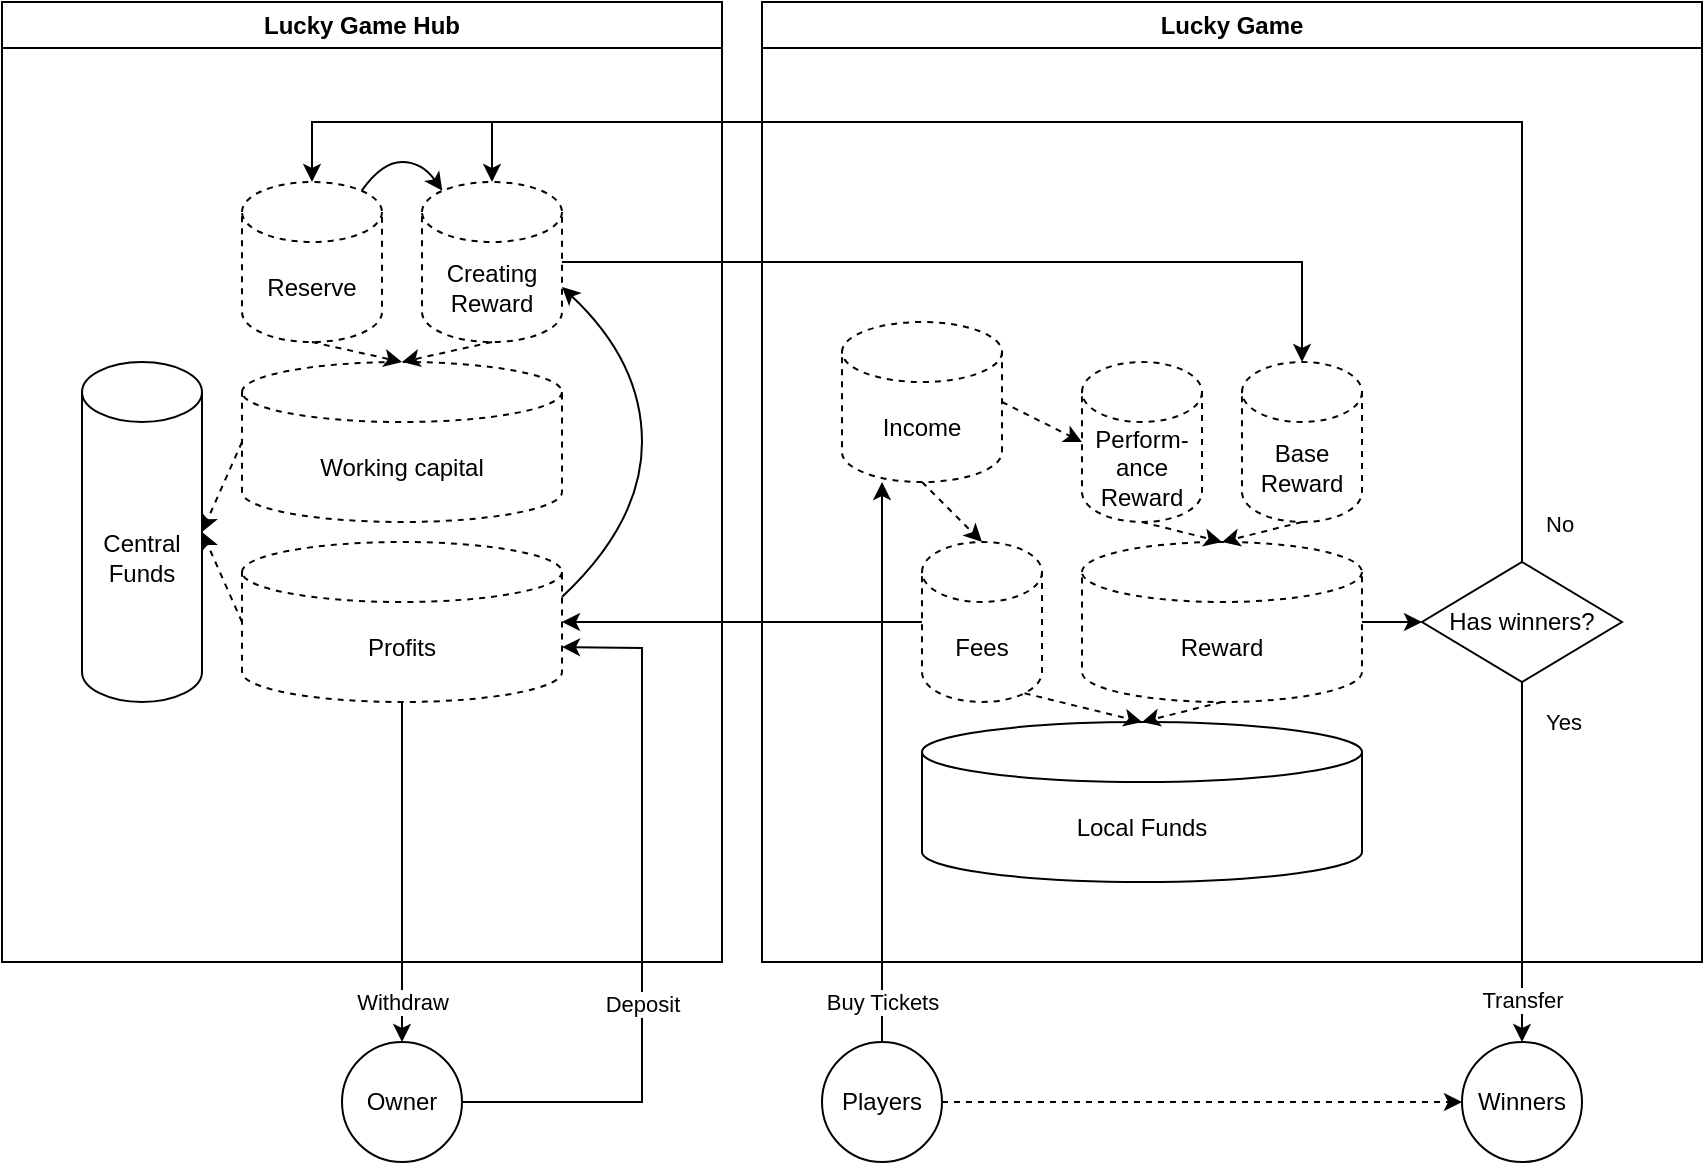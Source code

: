 <mxfile version="21.7.5" type="device">
  <diagram name="Page-1" id="4Z0XgDEkKNSZOzPUT4KB">
    <mxGraphModel dx="1418" dy="828" grid="1" gridSize="10" guides="1" tooltips="1" connect="1" arrows="1" fold="1" page="1" pageScale="1" pageWidth="850" pageHeight="1100" math="0" shadow="0">
      <root>
        <mxCell id="0" />
        <mxCell id="1" parent="0" />
        <mxCell id="PVLZscsEvBB52rjsfQya-2" value="Lucky Game Hub" style="swimlane;whiteSpace=wrap;html=1;" parent="1" vertex="1">
          <mxGeometry width="360" height="480" as="geometry" />
        </mxCell>
        <mxCell id="PVLZscsEvBB52rjsfQya-1" value="Central&lt;br&gt;Funds" style="shape=cylinder3;whiteSpace=wrap;html=1;boundedLbl=1;backgroundOutline=1;size=15;" parent="PVLZscsEvBB52rjsfQya-2" vertex="1">
          <mxGeometry x="40" y="180" width="60" height="170" as="geometry" />
        </mxCell>
        <mxCell id="PVLZscsEvBB52rjsfQya-31" value="Working capital" style="shape=cylinder3;whiteSpace=wrap;html=1;boundedLbl=1;backgroundOutline=1;size=15;dashed=1;" parent="PVLZscsEvBB52rjsfQya-2" vertex="1">
          <mxGeometry x="120" y="180" width="160" height="80" as="geometry" />
        </mxCell>
        <mxCell id="PVLZscsEvBB52rjsfQya-33" value="Profits" style="shape=cylinder3;whiteSpace=wrap;html=1;boundedLbl=1;backgroundOutline=1;size=15;dashed=1;" parent="PVLZscsEvBB52rjsfQya-2" vertex="1">
          <mxGeometry x="120" y="270" width="160" height="80" as="geometry" />
        </mxCell>
        <mxCell id="PVLZscsEvBB52rjsfQya-40" value="" style="curved=1;endArrow=classic;html=1;rounded=0;exitX=1;exitY=0;exitDx=0;exitDy=27.5;exitPerimeter=0;entryX=1;entryY=0;entryDx=0;entryDy=52.5;entryPerimeter=0;" parent="PVLZscsEvBB52rjsfQya-2" source="PVLZscsEvBB52rjsfQya-33" target="gC6UBXa2_5zePMVUiJNo-2" edge="1">
          <mxGeometry width="50" height="50" relative="1" as="geometry">
            <mxPoint x="330" y="630" as="sourcePoint" />
            <mxPoint x="380" y="580" as="targetPoint" />
            <Array as="points">
              <mxPoint x="320" y="260" />
              <mxPoint x="320" y="180" />
            </Array>
          </mxGeometry>
        </mxCell>
        <mxCell id="PVLZscsEvBB52rjsfQya-58" value="" style="endArrow=classic;html=1;rounded=0;exitX=0;exitY=0.5;exitDx=0;exitDy=0;exitPerimeter=0;entryX=1;entryY=0.5;entryDx=0;entryDy=0;entryPerimeter=0;dashed=1;" parent="PVLZscsEvBB52rjsfQya-2" source="PVLZscsEvBB52rjsfQya-31" target="PVLZscsEvBB52rjsfQya-1" edge="1">
          <mxGeometry width="50" height="50" relative="1" as="geometry">
            <mxPoint x="90" y="410" as="sourcePoint" />
            <mxPoint x="140" y="360" as="targetPoint" />
          </mxGeometry>
        </mxCell>
        <mxCell id="PVLZscsEvBB52rjsfQya-59" value="" style="endArrow=classic;html=1;rounded=0;exitX=0;exitY=0.5;exitDx=0;exitDy=0;exitPerimeter=0;entryX=1;entryY=0.5;entryDx=0;entryDy=0;entryPerimeter=0;dashed=1;" parent="PVLZscsEvBB52rjsfQya-2" source="PVLZscsEvBB52rjsfQya-33" target="PVLZscsEvBB52rjsfQya-1" edge="1">
          <mxGeometry width="50" height="50" relative="1" as="geometry">
            <mxPoint x="100" y="410" as="sourcePoint" />
            <mxPoint x="150" y="360" as="targetPoint" />
          </mxGeometry>
        </mxCell>
        <mxCell id="gC6UBXa2_5zePMVUiJNo-1" value="Reserve" style="shape=cylinder3;whiteSpace=wrap;html=1;boundedLbl=1;backgroundOutline=1;size=15;dashed=1;" parent="PVLZscsEvBB52rjsfQya-2" vertex="1">
          <mxGeometry x="120" y="90" width="70" height="80" as="geometry" />
        </mxCell>
        <mxCell id="gC6UBXa2_5zePMVUiJNo-2" value="Creating Reward" style="shape=cylinder3;whiteSpace=wrap;html=1;boundedLbl=1;backgroundOutline=1;size=15;dashed=1;" parent="PVLZscsEvBB52rjsfQya-2" vertex="1">
          <mxGeometry x="210" y="90" width="70" height="80" as="geometry" />
        </mxCell>
        <mxCell id="gC6UBXa2_5zePMVUiJNo-5" value="" style="endArrow=classic;html=1;rounded=0;exitX=0.5;exitY=1;exitDx=0;exitDy=0;exitPerimeter=0;entryX=0.5;entryY=0;entryDx=0;entryDy=0;entryPerimeter=0;dashed=1;" parent="PVLZscsEvBB52rjsfQya-2" source="gC6UBXa2_5zePMVUiJNo-1" target="PVLZscsEvBB52rjsfQya-31" edge="1">
          <mxGeometry width="50" height="50" relative="1" as="geometry">
            <mxPoint x="70" y="550" as="sourcePoint" />
            <mxPoint x="120" y="500" as="targetPoint" />
          </mxGeometry>
        </mxCell>
        <mxCell id="gC6UBXa2_5zePMVUiJNo-6" value="" style="endArrow=classic;html=1;rounded=0;exitX=0.5;exitY=1;exitDx=0;exitDy=0;exitPerimeter=0;entryX=0.5;entryY=0;entryDx=0;entryDy=0;entryPerimeter=0;dashed=1;" parent="PVLZscsEvBB52rjsfQya-2" source="gC6UBXa2_5zePMVUiJNo-2" target="PVLZscsEvBB52rjsfQya-31" edge="1">
          <mxGeometry width="50" height="50" relative="1" as="geometry">
            <mxPoint x="70" y="570" as="sourcePoint" />
            <mxPoint x="120" y="520" as="targetPoint" />
          </mxGeometry>
        </mxCell>
        <mxCell id="gC6UBXa2_5zePMVUiJNo-8" value="" style="curved=1;endArrow=classic;html=1;rounded=0;exitX=0.855;exitY=0;exitDx=0;exitDy=4.35;exitPerimeter=0;entryX=0.145;entryY=0;entryDx=0;entryDy=4.35;entryPerimeter=0;" parent="PVLZscsEvBB52rjsfQya-2" source="gC6UBXa2_5zePMVUiJNo-1" target="gC6UBXa2_5zePMVUiJNo-2" edge="1">
          <mxGeometry width="50" height="50" relative="1" as="geometry">
            <mxPoint x="50" y="570" as="sourcePoint" />
            <mxPoint x="100" y="520" as="targetPoint" />
            <Array as="points">
              <mxPoint x="190" y="80" />
              <mxPoint x="210" y="80" />
            </Array>
          </mxGeometry>
        </mxCell>
        <mxCell id="PVLZscsEvBB52rjsfQya-3" value="Lucky Game" style="swimlane;whiteSpace=wrap;html=1;" parent="1" vertex="1">
          <mxGeometry x="380" width="470" height="480" as="geometry" />
        </mxCell>
        <mxCell id="PVLZscsEvBB52rjsfQya-7" value="Base&lt;br&gt;Reward" style="shape=cylinder3;whiteSpace=wrap;html=1;boundedLbl=1;backgroundOutline=1;size=15;dashed=1;" parent="PVLZscsEvBB52rjsfQya-3" vertex="1">
          <mxGeometry x="240" y="180" width="60" height="80" as="geometry" />
        </mxCell>
        <mxCell id="PVLZscsEvBB52rjsfQya-8" value="Perform-&lt;br&gt;ance Reward" style="shape=cylinder3;whiteSpace=wrap;html=1;boundedLbl=1;backgroundOutline=1;size=15;dashed=1;" parent="PVLZscsEvBB52rjsfQya-3" vertex="1">
          <mxGeometry x="160" y="180" width="60" height="80" as="geometry" />
        </mxCell>
        <mxCell id="PVLZscsEvBB52rjsfQya-13" value="Reward" style="shape=cylinder3;whiteSpace=wrap;html=1;boundedLbl=1;backgroundOutline=1;size=15;dashed=1;" parent="PVLZscsEvBB52rjsfQya-3" vertex="1">
          <mxGeometry x="160" y="270" width="140" height="80" as="geometry" />
        </mxCell>
        <mxCell id="PVLZscsEvBB52rjsfQya-15" value="Fees" style="shape=cylinder3;whiteSpace=wrap;html=1;boundedLbl=1;backgroundOutline=1;size=15;dashed=1;" parent="PVLZscsEvBB52rjsfQya-3" vertex="1">
          <mxGeometry x="80" y="270" width="60" height="80" as="geometry" />
        </mxCell>
        <mxCell id="PVLZscsEvBB52rjsfQya-16" value="Local Funds" style="shape=cylinder3;whiteSpace=wrap;html=1;boundedLbl=1;backgroundOutline=1;size=15;" parent="PVLZscsEvBB52rjsfQya-3" vertex="1">
          <mxGeometry x="80" y="360" width="220" height="80" as="geometry" />
        </mxCell>
        <mxCell id="PVLZscsEvBB52rjsfQya-20" value="" style="endArrow=classic;html=1;rounded=0;exitX=1;exitY=0.5;exitDx=0;exitDy=0;entryX=0;entryY=0.5;entryDx=0;entryDy=0;entryPerimeter=0;exitPerimeter=0;dashed=1;" parent="PVLZscsEvBB52rjsfQya-3" source="FxhNUoRS8IRZdU8WimjQ-1" target="PVLZscsEvBB52rjsfQya-8" edge="1">
          <mxGeometry width="50" height="50" relative="1" as="geometry">
            <mxPoint x="120" y="210" as="sourcePoint" />
            <mxPoint x="160" y="610" as="targetPoint" />
          </mxGeometry>
        </mxCell>
        <mxCell id="PVLZscsEvBB52rjsfQya-21" value="" style="endArrow=classic;html=1;rounded=0;exitX=0.5;exitY=1;exitDx=0;exitDy=0;entryX=0.5;entryY=0;entryDx=0;entryDy=0;entryPerimeter=0;exitPerimeter=0;dashed=1;" parent="PVLZscsEvBB52rjsfQya-3" source="FxhNUoRS8IRZdU8WimjQ-1" target="PVLZscsEvBB52rjsfQya-15" edge="1">
          <mxGeometry width="50" height="50" relative="1" as="geometry">
            <mxPoint x="80" y="240" as="sourcePoint" />
            <mxPoint x="-50" y="510" as="targetPoint" />
          </mxGeometry>
        </mxCell>
        <mxCell id="PVLZscsEvBB52rjsfQya-24" value="Has winners?" style="rhombus;whiteSpace=wrap;html=1;" parent="PVLZscsEvBB52rjsfQya-3" vertex="1">
          <mxGeometry x="330" y="280" width="100" height="60" as="geometry" />
        </mxCell>
        <mxCell id="PVLZscsEvBB52rjsfQya-27" value="" style="endArrow=classic;html=1;rounded=0;exitX=1;exitY=0.5;exitDx=0;exitDy=0;exitPerimeter=0;" parent="PVLZscsEvBB52rjsfQya-3" source="PVLZscsEvBB52rjsfQya-13" target="PVLZscsEvBB52rjsfQya-24" edge="1">
          <mxGeometry width="50" height="50" relative="1" as="geometry">
            <mxPoint x="330" y="420" as="sourcePoint" />
            <mxPoint x="380" y="370" as="targetPoint" />
          </mxGeometry>
        </mxCell>
        <mxCell id="PVLZscsEvBB52rjsfQya-53" value="" style="endArrow=classic;html=1;rounded=0;exitX=0.5;exitY=1;exitDx=0;exitDy=0;exitPerimeter=0;entryX=0.5;entryY=0;entryDx=0;entryDy=0;entryPerimeter=0;dashed=1;" parent="PVLZscsEvBB52rjsfQya-3" source="PVLZscsEvBB52rjsfQya-8" target="PVLZscsEvBB52rjsfQya-13" edge="1">
          <mxGeometry width="50" height="50" relative="1" as="geometry">
            <mxPoint x="110" y="320" as="sourcePoint" />
            <mxPoint x="160" y="270" as="targetPoint" />
          </mxGeometry>
        </mxCell>
        <mxCell id="PVLZscsEvBB52rjsfQya-54" value="" style="endArrow=classic;html=1;rounded=0;exitX=0.5;exitY=1;exitDx=0;exitDy=0;exitPerimeter=0;entryX=0.5;entryY=0;entryDx=0;entryDy=0;entryPerimeter=0;dashed=1;" parent="PVLZscsEvBB52rjsfQya-3" source="PVLZscsEvBB52rjsfQya-7" target="PVLZscsEvBB52rjsfQya-13" edge="1">
          <mxGeometry width="50" height="50" relative="1" as="geometry">
            <mxPoint x="240" y="630" as="sourcePoint" />
            <mxPoint x="290" y="580" as="targetPoint" />
          </mxGeometry>
        </mxCell>
        <mxCell id="PVLZscsEvBB52rjsfQya-56" value="" style="endArrow=classic;html=1;rounded=0;exitX=0.855;exitY=1;exitDx=0;exitDy=-4.35;exitPerimeter=0;entryX=0.5;entryY=0;entryDx=0;entryDy=0;entryPerimeter=0;dashed=1;" parent="PVLZscsEvBB52rjsfQya-3" source="PVLZscsEvBB52rjsfQya-15" target="PVLZscsEvBB52rjsfQya-16" edge="1">
          <mxGeometry width="50" height="50" relative="1" as="geometry">
            <mxPoint x="250" y="650" as="sourcePoint" />
            <mxPoint x="300" y="600" as="targetPoint" />
          </mxGeometry>
        </mxCell>
        <mxCell id="PVLZscsEvBB52rjsfQya-57" value="" style="endArrow=classic;html=1;rounded=0;exitX=0.5;exitY=1;exitDx=0;exitDy=0;exitPerimeter=0;entryX=0.5;entryY=0;entryDx=0;entryDy=0;entryPerimeter=0;dashed=1;" parent="PVLZscsEvBB52rjsfQya-3" source="PVLZscsEvBB52rjsfQya-13" target="PVLZscsEvBB52rjsfQya-16" edge="1">
          <mxGeometry width="50" height="50" relative="1" as="geometry">
            <mxPoint x="230" y="620" as="sourcePoint" />
            <mxPoint x="180" y="360" as="targetPoint" />
          </mxGeometry>
        </mxCell>
        <mxCell id="FxhNUoRS8IRZdU8WimjQ-1" value="Income" style="shape=cylinder3;whiteSpace=wrap;html=1;boundedLbl=1;backgroundOutline=1;size=15;dashed=1;" parent="PVLZscsEvBB52rjsfQya-3" vertex="1">
          <mxGeometry x="40" y="160" width="80" height="80" as="geometry" />
        </mxCell>
        <mxCell id="PVLZscsEvBB52rjsfQya-34" value="" style="endArrow=classic;html=1;rounded=0;exitX=0;exitY=0.5;exitDx=0;exitDy=0;exitPerimeter=0;entryX=1;entryY=0.5;entryDx=0;entryDy=0;entryPerimeter=0;" parent="1" source="PVLZscsEvBB52rjsfQya-15" target="PVLZscsEvBB52rjsfQya-33" edge="1">
          <mxGeometry width="50" height="50" relative="1" as="geometry">
            <mxPoint x="300" y="470" as="sourcePoint" />
            <mxPoint x="350" y="420" as="targetPoint" />
          </mxGeometry>
        </mxCell>
        <mxCell id="PVLZscsEvBB52rjsfQya-38" value="" style="endArrow=classic;html=1;rounded=0;exitX=0.5;exitY=0;exitDx=0;exitDy=0;entryX=0.5;entryY=0;entryDx=0;entryDy=0;entryPerimeter=0;" parent="1" source="PVLZscsEvBB52rjsfQya-24" target="gC6UBXa2_5zePMVUiJNo-1" edge="1">
          <mxGeometry width="50" height="50" relative="1" as="geometry">
            <mxPoint x="720" y="660" as="sourcePoint" />
            <mxPoint x="770" y="610" as="targetPoint" />
            <Array as="points">
              <mxPoint x="760" y="60" />
              <mxPoint x="155" y="60" />
            </Array>
          </mxGeometry>
        </mxCell>
        <mxCell id="PVLZscsEvBB52rjsfQya-39" value="No" style="edgeLabel;html=1;align=left;verticalAlign=middle;resizable=0;points=[];" parent="PVLZscsEvBB52rjsfQya-38" vertex="1" connectable="0">
          <mxGeometry x="-0.731" relative="1" as="geometry">
            <mxPoint x="10" y="96" as="offset" />
          </mxGeometry>
        </mxCell>
        <mxCell id="PVLZscsEvBB52rjsfQya-45" value="" style="endArrow=classic;html=1;rounded=0;exitX=0.5;exitY=1;exitDx=0;exitDy=0;exitPerimeter=0;entryX=0.5;entryY=0;entryDx=0;entryDy=0;" parent="1" source="PVLZscsEvBB52rjsfQya-33" target="PVLZscsEvBB52rjsfQya-50" edge="1">
          <mxGeometry width="50" height="50" relative="1" as="geometry">
            <mxPoint x="360" y="630" as="sourcePoint" />
            <mxPoint x="240" y="510" as="targetPoint" />
          </mxGeometry>
        </mxCell>
        <mxCell id="PVLZscsEvBB52rjsfQya-60" value="Withdraw" style="edgeLabel;html=1;align=center;verticalAlign=middle;resizable=0;points=[];" parent="PVLZscsEvBB52rjsfQya-45" vertex="1" connectable="0">
          <mxGeometry x="0.725" y="-1" relative="1" as="geometry">
            <mxPoint x="1" y="3" as="offset" />
          </mxGeometry>
        </mxCell>
        <mxCell id="PVLZscsEvBB52rjsfQya-46" value="" style="endArrow=classic;html=1;rounded=0;exitX=1;exitY=0.5;exitDx=0;exitDy=0;entryX=1;entryY=0;entryDx=0;entryDy=52.5;entryPerimeter=0;" parent="1" source="PVLZscsEvBB52rjsfQya-50" target="PVLZscsEvBB52rjsfQya-33" edge="1">
          <mxGeometry width="50" height="50" relative="1" as="geometry">
            <mxPoint x="190" y="545" as="sourcePoint" />
            <mxPoint x="410" y="550" as="targetPoint" />
            <Array as="points">
              <mxPoint x="320" y="550" />
              <mxPoint x="320" y="323" />
            </Array>
          </mxGeometry>
        </mxCell>
        <mxCell id="PVLZscsEvBB52rjsfQya-62" value="Deposit" style="edgeLabel;html=1;align=center;verticalAlign=middle;resizable=0;points=[];" parent="PVLZscsEvBB52rjsfQya-46" vertex="1" connectable="0">
          <mxGeometry x="-0.447" relative="1" as="geometry">
            <mxPoint y="-41" as="offset" />
          </mxGeometry>
        </mxCell>
        <mxCell id="PVLZscsEvBB52rjsfQya-36" value="" style="endArrow=classic;html=1;rounded=0;exitX=0.5;exitY=1;exitDx=0;exitDy=0;entryX=0.5;entryY=0;entryDx=0;entryDy=0;" parent="1" source="PVLZscsEvBB52rjsfQya-24" target="PVLZscsEvBB52rjsfQya-52" edge="1">
          <mxGeometry width="50" height="50" relative="1" as="geometry">
            <mxPoint x="780" y="540" as="sourcePoint" />
            <mxPoint x="700" y="510" as="targetPoint" />
          </mxGeometry>
        </mxCell>
        <mxCell id="PVLZscsEvBB52rjsfQya-44" value="Yes" style="edgeLabel;html=1;align=left;verticalAlign=middle;resizable=0;points=[];" parent="PVLZscsEvBB52rjsfQya-36" vertex="1" connectable="0">
          <mxGeometry x="-0.476" y="1" relative="1" as="geometry">
            <mxPoint x="9" y="-27" as="offset" />
          </mxGeometry>
        </mxCell>
        <mxCell id="PVLZscsEvBB52rjsfQya-64" value="Transfer" style="edgeLabel;html=1;align=center;verticalAlign=middle;resizable=0;points=[];" parent="PVLZscsEvBB52rjsfQya-36" vertex="1" connectable="0">
          <mxGeometry x="0.759" relative="1" as="geometry">
            <mxPoint as="offset" />
          </mxGeometry>
        </mxCell>
        <mxCell id="PVLZscsEvBB52rjsfQya-49" value="" style="endArrow=classic;html=1;rounded=0;exitX=0.5;exitY=0;exitDx=0;exitDy=0;entryX=0.25;entryY=1;entryDx=0;entryDy=0;" parent="1" source="PVLZscsEvBB52rjsfQya-51" edge="1">
          <mxGeometry width="50" height="50" relative="1" as="geometry">
            <mxPoint x="440" y="510" as="sourcePoint" />
            <mxPoint x="440" y="240" as="targetPoint" />
          </mxGeometry>
        </mxCell>
        <mxCell id="PVLZscsEvBB52rjsfQya-63" value="Buy Tickets" style="edgeLabel;html=1;align=center;verticalAlign=middle;resizable=0;points=[];" parent="PVLZscsEvBB52rjsfQya-49" vertex="1" connectable="0">
          <mxGeometry x="-0.858" relative="1" as="geometry">
            <mxPoint as="offset" />
          </mxGeometry>
        </mxCell>
        <mxCell id="PVLZscsEvBB52rjsfQya-50" value="Owner" style="ellipse;whiteSpace=wrap;html=1;aspect=fixed;" parent="1" vertex="1">
          <mxGeometry x="170" y="520" width="60" height="60" as="geometry" />
        </mxCell>
        <mxCell id="PVLZscsEvBB52rjsfQya-51" value="Players" style="ellipse;whiteSpace=wrap;html=1;aspect=fixed;" parent="1" vertex="1">
          <mxGeometry x="410" y="520" width="60" height="60" as="geometry" />
        </mxCell>
        <mxCell id="PVLZscsEvBB52rjsfQya-52" value="Winners" style="ellipse;whiteSpace=wrap;html=1;aspect=fixed;" parent="1" vertex="1">
          <mxGeometry x="730" y="520" width="60" height="60" as="geometry" />
        </mxCell>
        <mxCell id="lyqp7HDCkawFQFwLcFov-2" value="" style="endArrow=classic;html=1;rounded=0;exitX=1;exitY=0.5;exitDx=0;exitDy=0;entryX=0;entryY=0.5;entryDx=0;entryDy=0;dashed=1;" parent="1" source="PVLZscsEvBB52rjsfQya-51" target="PVLZscsEvBB52rjsfQya-52" edge="1">
          <mxGeometry width="50" height="50" relative="1" as="geometry">
            <mxPoint x="570" y="612" as="sourcePoint" />
            <mxPoint x="620" y="562" as="targetPoint" />
          </mxGeometry>
        </mxCell>
        <mxCell id="gC6UBXa2_5zePMVUiJNo-3" value="" style="endArrow=classic;html=1;rounded=0;exitX=1;exitY=0.5;exitDx=0;exitDy=0;exitPerimeter=0;entryX=0.5;entryY=0;entryDx=0;entryDy=0;entryPerimeter=0;" parent="1" source="gC6UBXa2_5zePMVUiJNo-2" target="PVLZscsEvBB52rjsfQya-7" edge="1">
          <mxGeometry width="50" height="50" relative="1" as="geometry">
            <mxPoint x="80" y="590" as="sourcePoint" />
            <mxPoint x="130" y="540" as="targetPoint" />
            <Array as="points">
              <mxPoint x="650" y="130" />
            </Array>
          </mxGeometry>
        </mxCell>
        <mxCell id="gC6UBXa2_5zePMVUiJNo-4" value="" style="endArrow=classic;html=1;rounded=0;exitX=0.5;exitY=0;exitDx=0;exitDy=0;entryX=0.5;entryY=0;entryDx=0;entryDy=0;entryPerimeter=0;" parent="1" source="PVLZscsEvBB52rjsfQya-24" target="gC6UBXa2_5zePMVUiJNo-2" edge="1">
          <mxGeometry width="50" height="50" relative="1" as="geometry">
            <mxPoint x="610" y="630" as="sourcePoint" />
            <mxPoint x="660" y="580" as="targetPoint" />
            <Array as="points">
              <mxPoint x="760" y="60" />
              <mxPoint x="245" y="60" />
            </Array>
          </mxGeometry>
        </mxCell>
      </root>
    </mxGraphModel>
  </diagram>
</mxfile>
